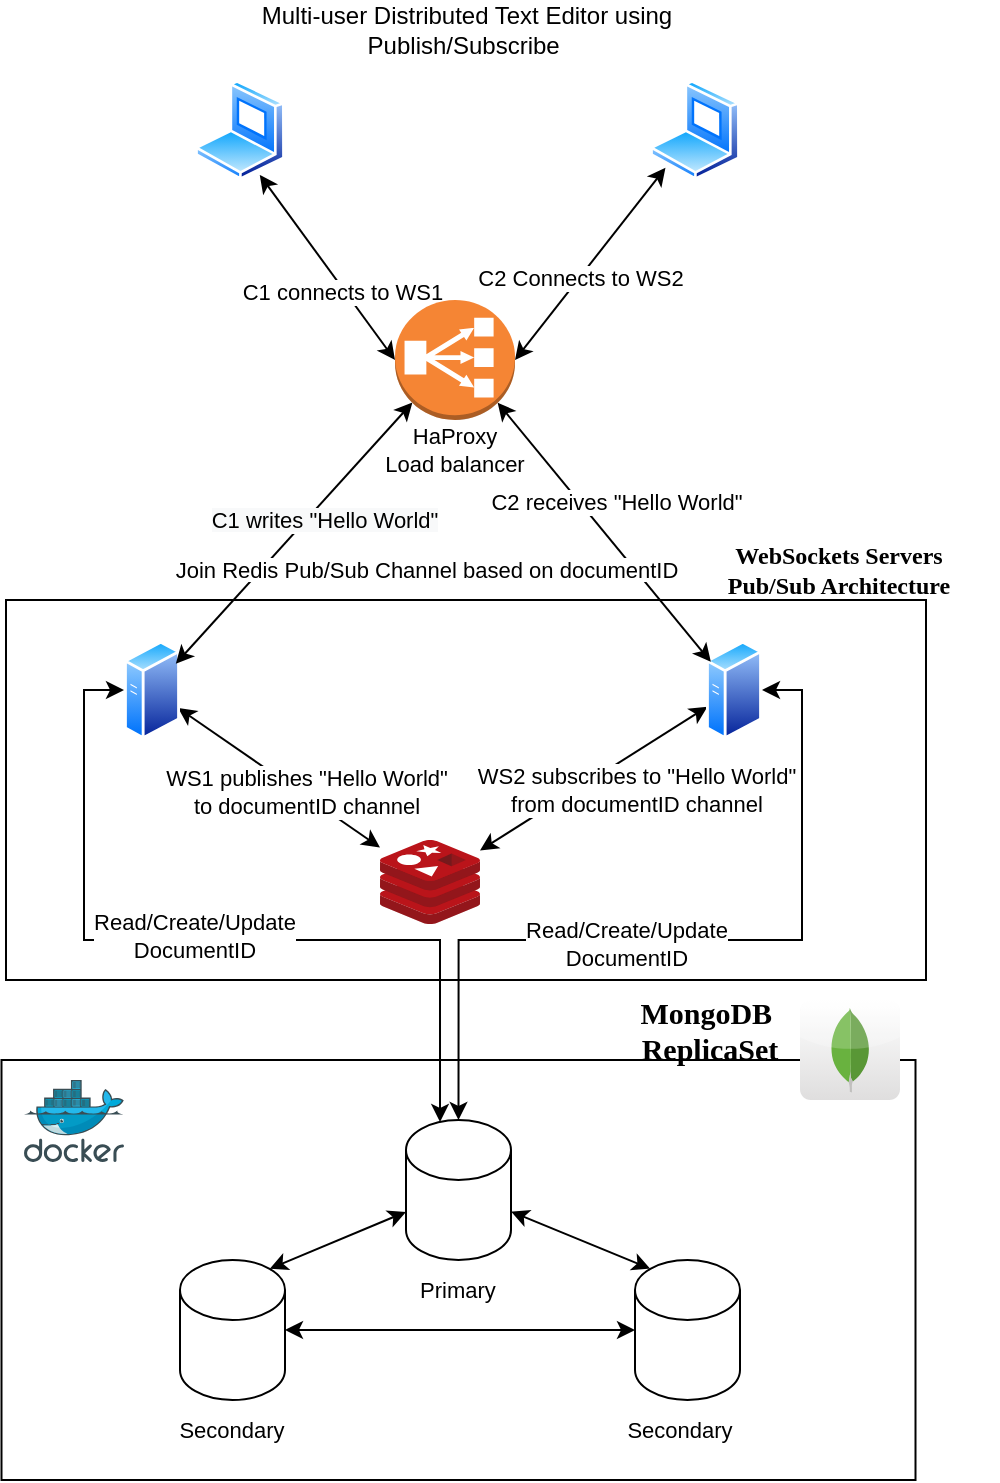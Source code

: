 <mxfile version="20.0.3" type="device"><diagram id="skI-NFIWk_TYZljmzwll" name="Page-1"><mxGraphModel dx="1007" dy="644" grid="1" gridSize="10" guides="1" tooltips="1" connect="1" arrows="1" fold="1" page="1" pageScale="1" pageWidth="850" pageHeight="1100" math="0" shadow="0"><root><mxCell id="0"/><mxCell id="1" parent="0"/><mxCell id="kSDzsmxgTj_N8TkI6QgM-19" value="" style="rounded=0;whiteSpace=wrap;html=1;fontSize=11;" parent="1" vertex="1"><mxGeometry x="160.75" y="790" width="457" height="210" as="geometry"/></mxCell><mxCell id="8jeDCrWK1Eqd4WJG0Ccv-8" style="rounded=0;orthogonalLoop=1;jettySize=auto;html=1;startArrow=classic;startFill=1;entryX=0;entryY=0.5;entryDx=0;entryDy=0;entryPerimeter=0;exitX=0.75;exitY=1;exitDx=0;exitDy=0;" parent="1" source="8jeDCrWK1Eqd4WJG0Ccv-1" target="8jeDCrWK1Eqd4WJG0Ccv-25" edge="1"><mxGeometry relative="1" as="geometry"><mxPoint x="207.498" y="297.997" as="sourcePoint"/><mxPoint x="247.5" y="388" as="targetPoint"/></mxGeometry></mxCell><mxCell id="kSDzsmxgTj_N8TkI6QgM-12" value="C1 connects to WS1" style="edgeLabel;html=1;align=center;verticalAlign=middle;resizable=0;points=[];" parent="8jeDCrWK1Eqd4WJG0Ccv-8" vertex="1" connectable="0"><mxGeometry x="0.237" y="-1" relative="1" as="geometry"><mxPoint as="offset"/></mxGeometry></mxCell><mxCell id="8jeDCrWK1Eqd4WJG0Ccv-1" value="" style="aspect=fixed;perimeter=ellipsePerimeter;html=1;align=center;shadow=0;dashed=0;spacingTop=3;image;image=img/lib/active_directory/laptop_client.svg;" parent="1" vertex="1"><mxGeometry x="257.5" y="300" width="45" height="50" as="geometry"/></mxCell><mxCell id="8jeDCrWK1Eqd4WJG0Ccv-10" style="edgeStyle=none;rounded=0;orthogonalLoop=1;jettySize=auto;html=1;startArrow=classic;startFill=1;entryX=1;entryY=0.5;entryDx=0;entryDy=0;entryPerimeter=0;" parent="1" source="8jeDCrWK1Eqd4WJG0Ccv-3" target="8jeDCrWK1Eqd4WJG0Ccv-25" edge="1"><mxGeometry relative="1" as="geometry"><mxPoint x="507.5" y="398" as="targetPoint"/></mxGeometry></mxCell><mxCell id="kSDzsmxgTj_N8TkI6QgM-13" value="C2 Connects to WS2" style="edgeLabel;html=1;align=center;verticalAlign=middle;resizable=0;points=[];" parent="8jeDCrWK1Eqd4WJG0Ccv-10" vertex="1" connectable="0"><mxGeometry x="0.142" relative="1" as="geometry"><mxPoint as="offset"/></mxGeometry></mxCell><mxCell id="8jeDCrWK1Eqd4WJG0Ccv-3" value="" style="aspect=fixed;perimeter=ellipsePerimeter;html=1;align=center;shadow=0;dashed=0;spacingTop=3;image;image=img/lib/active_directory/laptop_client.svg;" parent="1" vertex="1"><mxGeometry x="485" y="300" width="45" height="50" as="geometry"/></mxCell><mxCell id="8jeDCrWK1Eqd4WJG0Ccv-6" value="" style="rounded=0;whiteSpace=wrap;html=1;" parent="1" vertex="1"><mxGeometry x="163" y="560" width="460" height="190" as="geometry"/></mxCell><mxCell id="kSDzsmxgTj_N8TkI6QgM-3" style="rounded=0;orthogonalLoop=1;jettySize=auto;html=1;startArrow=classic;startFill=1;" parent="1" source="8jeDCrWK1Eqd4WJG0Ccv-7" target="8jeDCrWK1Eqd4WJG0Ccv-38" edge="1"><mxGeometry relative="1" as="geometry"/></mxCell><mxCell id="kSDzsmxgTj_N8TkI6QgM-4" value="WS1 publishes &quot;Hello World&quot;&lt;br&gt;to documentID channel" style="edgeLabel;html=1;align=center;verticalAlign=middle;resizable=0;points=[];" parent="kSDzsmxgTj_N8TkI6QgM-3" vertex="1" connectable="0"><mxGeometry x="0.231" y="2" relative="1" as="geometry"><mxPoint as="offset"/></mxGeometry></mxCell><mxCell id="kSDzsmxgTj_N8TkI6QgM-30" style="edgeStyle=orthogonalEdgeStyle;rounded=0;orthogonalLoop=1;jettySize=auto;html=1;fontSize=11;startArrow=classic;startFill=1;exitX=0;exitY=0.5;exitDx=0;exitDy=0;entryX=0.324;entryY=0.014;entryDx=0;entryDy=0;entryPerimeter=0;" parent="1" source="8jeDCrWK1Eqd4WJG0Ccv-7" target="kSDzsmxgTj_N8TkI6QgM-21" edge="1"><mxGeometry relative="1" as="geometry"><Array as="points"><mxPoint x="202" y="605"/><mxPoint x="202" y="730"/><mxPoint x="380" y="730"/></Array></mxGeometry></mxCell><mxCell id="kSDzsmxgTj_N8TkI6QgM-32" value="Read/Create/Update&lt;br&gt;DocumentID" style="edgeLabel;html=1;align=center;verticalAlign=middle;resizable=0;points=[];fontSize=11;" parent="kSDzsmxgTj_N8TkI6QgM-30" vertex="1" connectable="0"><mxGeometry x="-0.036" y="2" relative="1" as="geometry"><mxPoint as="offset"/></mxGeometry></mxCell><mxCell id="8jeDCrWK1Eqd4WJG0Ccv-7" value="" style="aspect=fixed;perimeter=ellipsePerimeter;html=1;align=center;shadow=0;dashed=0;spacingTop=3;image;image=img/lib/active_directory/generic_server.svg;" parent="1" vertex="1"><mxGeometry x="222" y="580" width="28.0" height="50" as="geometry"/></mxCell><mxCell id="kSDzsmxgTj_N8TkI6QgM-5" style="edgeStyle=none;rounded=0;orthogonalLoop=1;jettySize=auto;html=1;startArrow=classic;startFill=1;" parent="1" source="8jeDCrWK1Eqd4WJG0Ccv-11" target="8jeDCrWK1Eqd4WJG0Ccv-38" edge="1"><mxGeometry relative="1" as="geometry"/></mxCell><mxCell id="kSDzsmxgTj_N8TkI6QgM-8" value="WS2 subscribes to &quot;Hello World&quot;&lt;br&gt;from documentID channel" style="edgeLabel;html=1;align=center;verticalAlign=middle;resizable=0;points=[];" parent="kSDzsmxgTj_N8TkI6QgM-5" vertex="1" connectable="0"><mxGeometry x="0.202" y="-3" relative="1" as="geometry"><mxPoint x="34" y="1" as="offset"/></mxGeometry></mxCell><mxCell id="kSDzsmxgTj_N8TkI6QgM-31" style="edgeStyle=orthogonalEdgeStyle;rounded=0;orthogonalLoop=1;jettySize=auto;html=1;entryX=0.5;entryY=0;entryDx=0;entryDy=0;fontSize=11;startArrow=classic;startFill=1;exitX=1;exitY=0.5;exitDx=0;exitDy=0;entryPerimeter=0;" parent="1" source="8jeDCrWK1Eqd4WJG0Ccv-11" target="kSDzsmxgTj_N8TkI6QgM-21" edge="1"><mxGeometry relative="1" as="geometry"><Array as="points"><mxPoint x="561" y="605"/><mxPoint x="561" y="730"/><mxPoint x="389" y="730"/></Array></mxGeometry></mxCell><mxCell id="kSDzsmxgTj_N8TkI6QgM-33" value="Read/Create/Update&lt;br&gt;DocumentID" style="edgeLabel;html=1;align=center;verticalAlign=middle;resizable=0;points=[];fontSize=11;" parent="kSDzsmxgTj_N8TkI6QgM-31" vertex="1" connectable="0"><mxGeometry x="0.145" y="2" relative="1" as="geometry"><mxPoint as="offset"/></mxGeometry></mxCell><mxCell id="8jeDCrWK1Eqd4WJG0Ccv-11" value="" style="aspect=fixed;perimeter=ellipsePerimeter;html=1;align=center;shadow=0;dashed=0;spacingTop=3;image;image=img/lib/active_directory/generic_server.svg;" parent="1" vertex="1"><mxGeometry x="513" y="580" width="28.0" height="50" as="geometry"/></mxCell><mxCell id="8jeDCrWK1Eqd4WJG0Ccv-18" value="Multi-user&amp;nbsp;Distributed Text Editor using Publish/Subscribe&amp;nbsp;" style="text;html=1;strokeColor=none;fillColor=none;align=center;verticalAlign=middle;whiteSpace=wrap;rounded=0;" parent="1" vertex="1"><mxGeometry x="250.5" y="260" width="285" height="30" as="geometry"/></mxCell><mxCell id="8jeDCrWK1Eqd4WJG0Ccv-33" style="edgeStyle=none;rounded=0;orthogonalLoop=1;jettySize=auto;html=1;startArrow=classic;startFill=1;exitX=0.145;exitY=0.855;exitDx=0;exitDy=0;exitPerimeter=0;" parent="1" source="8jeDCrWK1Eqd4WJG0Ccv-25" target="8jeDCrWK1Eqd4WJG0Ccv-7" edge="1"><mxGeometry relative="1" as="geometry"><mxPoint x="360" y="460" as="sourcePoint"/><mxPoint x="390" y="560" as="targetPoint"/></mxGeometry></mxCell><mxCell id="kSDzsmxgTj_N8TkI6QgM-40" value="&lt;span style=&quot;background-color: rgb(248, 249, 250);&quot;&gt;C1 writes &quot;Hello World&quot;&lt;/span&gt;" style="edgeLabel;html=1;align=center;verticalAlign=middle;resizable=0;points=[];fontSize=11;fontFamily=Helvetica;" parent="8jeDCrWK1Eqd4WJG0Ccv-33" vertex="1" connectable="0"><mxGeometry x="-0.262" y="-1" relative="1" as="geometry"><mxPoint y="11" as="offset"/></mxGeometry></mxCell><mxCell id="8jeDCrWK1Eqd4WJG0Ccv-38" value="" style="sketch=0;aspect=fixed;html=1;points=[];align=center;image;fontSize=12;image=img/lib/mscae/Cache_Redis_Product.svg;" parent="1" vertex="1"><mxGeometry x="350" y="680" width="50" height="42" as="geometry"/></mxCell><mxCell id="kSDzsmxgTj_N8TkI6QgM-7" style="edgeStyle=none;rounded=0;orthogonalLoop=1;jettySize=auto;html=1;startArrow=classic;startFill=1;exitX=0.855;exitY=0.855;exitDx=0;exitDy=0;exitPerimeter=0;" parent="1" source="8jeDCrWK1Eqd4WJG0Ccv-25" target="8jeDCrWK1Eqd4WJG0Ccv-11" edge="1"><mxGeometry relative="1" as="geometry"/></mxCell><mxCell id="kSDzsmxgTj_N8TkI6QgM-16" value="C2 receives &quot;Hello World&quot;" style="edgeLabel;html=1;align=center;verticalAlign=middle;resizable=0;points=[];" parent="kSDzsmxgTj_N8TkI6QgM-7" vertex="1" connectable="0"><mxGeometry x="-0.103" relative="1" as="geometry"><mxPoint x="11" y="-9" as="offset"/></mxGeometry></mxCell><mxCell id="kSDzsmxgTj_N8TkI6QgM-20" value="" style="dashed=0;outlineConnect=0;html=1;align=center;labelPosition=center;verticalLabelPosition=bottom;verticalAlign=top;shape=mxgraph.webicons.mongodb;gradientColor=#DFDEDE;fontSize=11;" parent="1" vertex="1"><mxGeometry x="560" y="760" width="50" height="50" as="geometry"/></mxCell><mxCell id="kSDzsmxgTj_N8TkI6QgM-24" style="edgeStyle=none;rounded=0;orthogonalLoop=1;jettySize=auto;html=1;entryX=0.855;entryY=0;entryDx=0;entryDy=4.35;entryPerimeter=0;fontSize=11;startArrow=classic;startFill=1;" parent="1" source="kSDzsmxgTj_N8TkI6QgM-21" target="kSDzsmxgTj_N8TkI6QgM-22" edge="1"><mxGeometry relative="1" as="geometry"/></mxCell><mxCell id="kSDzsmxgTj_N8TkI6QgM-25" style="edgeStyle=none;rounded=0;orthogonalLoop=1;jettySize=auto;html=1;entryX=0.145;entryY=0;entryDx=0;entryDy=4.35;entryPerimeter=0;fontSize=11;startArrow=classic;startFill=1;" parent="1" source="kSDzsmxgTj_N8TkI6QgM-21" target="kSDzsmxgTj_N8TkI6QgM-23" edge="1"><mxGeometry relative="1" as="geometry"/></mxCell><mxCell id="kSDzsmxgTj_N8TkI6QgM-21" value="" style="shape=cylinder3;whiteSpace=wrap;html=1;boundedLbl=1;backgroundOutline=1;size=15;fontSize=11;" parent="1" vertex="1"><mxGeometry x="363" y="820" width="52.5" height="70" as="geometry"/></mxCell><mxCell id="kSDzsmxgTj_N8TkI6QgM-22" value="" style="shape=cylinder3;whiteSpace=wrap;html=1;boundedLbl=1;backgroundOutline=1;size=15;fontSize=11;" parent="1" vertex="1"><mxGeometry x="250" y="890" width="52.5" height="70" as="geometry"/></mxCell><mxCell id="kSDzsmxgTj_N8TkI6QgM-26" style="edgeStyle=none;rounded=0;orthogonalLoop=1;jettySize=auto;html=1;fontSize=11;startArrow=classic;startFill=1;" parent="1" source="kSDzsmxgTj_N8TkI6QgM-23" target="kSDzsmxgTj_N8TkI6QgM-22" edge="1"><mxGeometry relative="1" as="geometry"/></mxCell><mxCell id="kSDzsmxgTj_N8TkI6QgM-23" value="" style="shape=cylinder3;whiteSpace=wrap;html=1;boundedLbl=1;backgroundOutline=1;size=15;fontSize=11;" parent="1" vertex="1"><mxGeometry x="477.5" y="890" width="52.5" height="70" as="geometry"/></mxCell><mxCell id="kSDzsmxgTj_N8TkI6QgM-27" value="Secondary" style="text;html=1;strokeColor=none;fillColor=none;align=center;verticalAlign=middle;whiteSpace=wrap;rounded=0;fontSize=11;" parent="1" vertex="1"><mxGeometry x="246.25" y="960" width="60" height="30" as="geometry"/></mxCell><mxCell id="kSDzsmxgTj_N8TkI6QgM-28" value="Secondary" style="text;html=1;strokeColor=none;fillColor=none;align=center;verticalAlign=middle;whiteSpace=wrap;rounded=0;fontSize=11;" parent="1" vertex="1"><mxGeometry x="470" y="960" width="60" height="30" as="geometry"/></mxCell><mxCell id="kSDzsmxgTj_N8TkI6QgM-29" value="Primary" style="text;html=1;strokeColor=none;fillColor=none;align=center;verticalAlign=middle;whiteSpace=wrap;rounded=0;fontSize=11;" parent="1" vertex="1"><mxGeometry x="359.25" y="890" width="60" height="30" as="geometry"/></mxCell><mxCell id="kSDzsmxgTj_N8TkI6QgM-34" value="MongoDB&amp;nbsp;&lt;br style=&quot;font-size: 15px;&quot;&gt;ReplicaSet" style="text;html=1;strokeColor=none;fillColor=none;align=center;verticalAlign=middle;whiteSpace=wrap;rounded=0;fontSize=15;fontFamily=Lucida Console;fontStyle=1" parent="1" vertex="1"><mxGeometry x="485" y="760" width="60" height="30" as="geometry"/></mxCell><mxCell id="kSDzsmxgTj_N8TkI6QgM-35" value="WebSockets Servers&lt;br style=&quot;font-size: 12px;&quot;&gt;Pub/Sub Architecture" style="text;html=1;strokeColor=none;fillColor=none;align=center;verticalAlign=middle;whiteSpace=wrap;rounded=0;fontSize=12;fontFamily=Lucida Console;fontStyle=1" parent="1" vertex="1"><mxGeometry x="500" y="530" width="158.75" height="30" as="geometry"/></mxCell><mxCell id="kSDzsmxgTj_N8TkI6QgM-36" value="&lt;span style=&quot;font-family: Helvetica; font-size: 11px; background-color: rgb(255, 255, 255);&quot;&gt;Join Redis Pub/Sub Channel based on documentID&lt;/span&gt;" style="text;html=1;strokeColor=none;fillColor=none;align=center;verticalAlign=middle;whiteSpace=wrap;rounded=0;fontFamily=Lucida Console;fontSize=12;" parent="1" vertex="1"><mxGeometry x="206" y="530" width="335" height="30" as="geometry"/></mxCell><mxCell id="8jeDCrWK1Eqd4WJG0Ccv-25" value="" style="outlineConnect=0;dashed=0;verticalLabelPosition=bottom;verticalAlign=top;align=center;html=1;shape=mxgraph.aws3.classic_load_balancer;fillColor=#F58534;gradientColor=none;" parent="1" vertex="1"><mxGeometry x="357.5" y="410" width="60" height="60" as="geometry"/></mxCell><mxCell id="kSDzsmxgTj_N8TkI6QgM-37" value="HaProxy&lt;br style=&quot;font-size: 11px;&quot;&gt;Load balancer" style="text;html=1;strokeColor=none;fillColor=none;align=center;verticalAlign=middle;whiteSpace=wrap;rounded=0;fontFamily=Helvetica;fontSize=11;labelBorderColor=none;" parent="1" vertex="1"><mxGeometry x="327" y="470" width="121" height="30" as="geometry"/></mxCell><mxCell id="TtVtGrxChKm08Yfl21B2-1" value="" style="sketch=0;aspect=fixed;html=1;points=[];align=center;image;fontSize=12;image=img/lib/mscae/Docker.svg;" vertex="1" parent="1"><mxGeometry x="172" y="800" width="50" height="41" as="geometry"/></mxCell></root></mxGraphModel></diagram></mxfile>